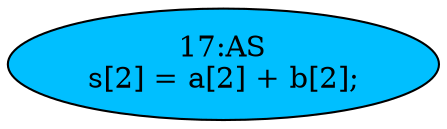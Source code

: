 strict digraph "" {
	node [label="\N"];
	"17:AS"	[ast="<pyverilog.vparser.ast.Assign object at 0x7f2787d98690>",
		def_var="['s']",
		fillcolor=deepskyblue,
		label="17:AS
s[2] = a[2] + b[2];",
		statements="[]",
		style=filled,
		typ=Assign,
		use_var="['a', 'b']"];
}
